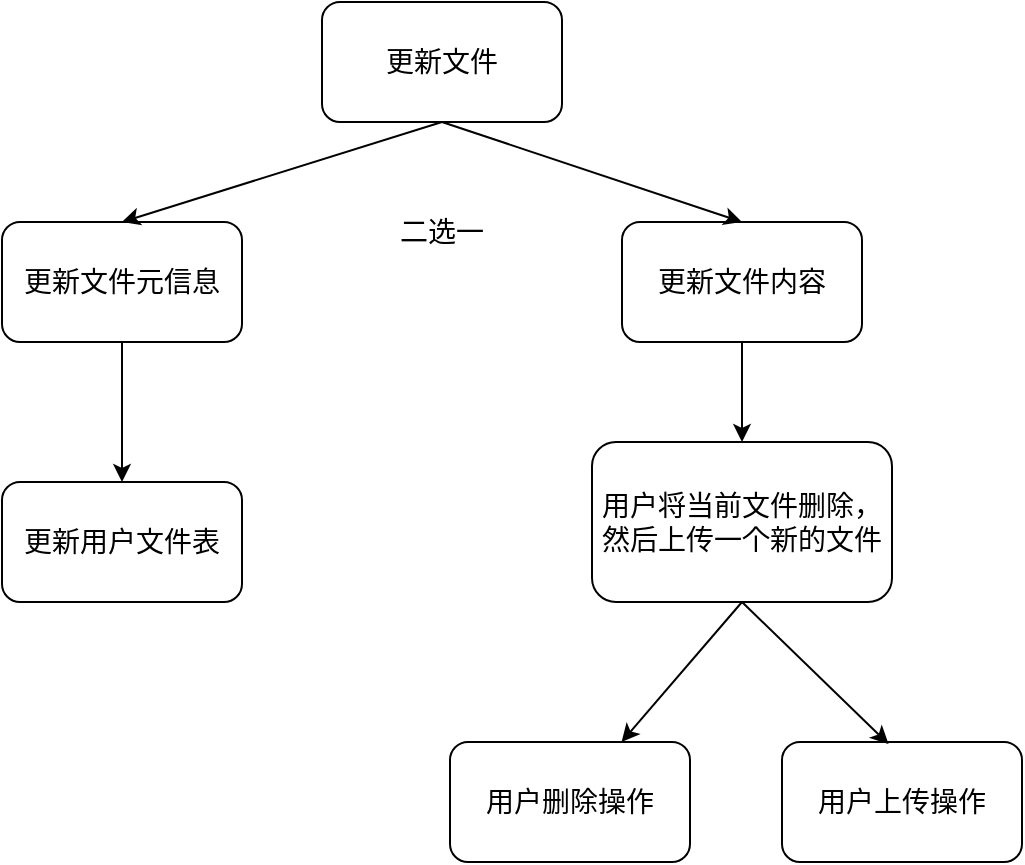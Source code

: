<mxfile version="20.2.3" type="device"><diagram id="-qmgAwaCeQRCSYD1LHNJ" name="第 1 页"><mxGraphModel dx="1102" dy="844" grid="1" gridSize="10" guides="1" tooltips="1" connect="1" arrows="1" fold="1" page="1" pageScale="1" pageWidth="827" pageHeight="1169" math="0" shadow="0"><root><mxCell id="0"/><mxCell id="1" parent="0"/><mxCell id="u_diHASfVjpjW0ZuljAe-1" value="&lt;font style=&quot;font-size: 14px;&quot;&gt;更新文件&lt;/font&gt;" style="rounded=1;whiteSpace=wrap;html=1;" vertex="1" parent="1"><mxGeometry x="290" y="80" width="120" height="60" as="geometry"/></mxCell><mxCell id="u_diHASfVjpjW0ZuljAe-2" value="更新文件元信息" style="rounded=1;whiteSpace=wrap;html=1;fontSize=14;" vertex="1" parent="1"><mxGeometry x="130" y="190" width="120" height="60" as="geometry"/></mxCell><mxCell id="u_diHASfVjpjW0ZuljAe-3" value="更新文件内容" style="rounded=1;whiteSpace=wrap;html=1;fontSize=14;" vertex="1" parent="1"><mxGeometry x="440" y="190" width="120" height="60" as="geometry"/></mxCell><mxCell id="u_diHASfVjpjW0ZuljAe-4" value="用户将当前文件删除，然后上传一个新的文件" style="rounded=1;whiteSpace=wrap;html=1;fontSize=14;" vertex="1" parent="1"><mxGeometry x="425" y="300" width="150" height="80" as="geometry"/></mxCell><mxCell id="u_diHASfVjpjW0ZuljAe-5" value="更新用户文件表" style="rounded=1;whiteSpace=wrap;html=1;fontSize=14;" vertex="1" parent="1"><mxGeometry x="130" y="320" width="120" height="60" as="geometry"/></mxCell><mxCell id="u_diHASfVjpjW0ZuljAe-6" value="用户删除操作" style="rounded=1;whiteSpace=wrap;html=1;fontSize=14;" vertex="1" parent="1"><mxGeometry x="354" y="450" width="120" height="60" as="geometry"/></mxCell><mxCell id="u_diHASfVjpjW0ZuljAe-7" value="用户上传操作" style="rounded=1;whiteSpace=wrap;html=1;fontSize=14;" vertex="1" parent="1"><mxGeometry x="520" y="450" width="120" height="60" as="geometry"/></mxCell><mxCell id="u_diHASfVjpjW0ZuljAe-8" value="" style="endArrow=classic;html=1;rounded=0;fontSize=14;exitX=0.5;exitY=1;exitDx=0;exitDy=0;entryX=0.5;entryY=0;entryDx=0;entryDy=0;" edge="1" parent="1" source="u_diHASfVjpjW0ZuljAe-1" target="u_diHASfVjpjW0ZuljAe-2"><mxGeometry width="50" height="50" relative="1" as="geometry"><mxPoint x="390" y="440" as="sourcePoint"/><mxPoint x="440" y="390" as="targetPoint"/></mxGeometry></mxCell><mxCell id="u_diHASfVjpjW0ZuljAe-9" value="" style="endArrow=classic;html=1;rounded=0;fontSize=14;exitX=0.5;exitY=1;exitDx=0;exitDy=0;entryX=0.5;entryY=0;entryDx=0;entryDy=0;" edge="1" parent="1" source="u_diHASfVjpjW0ZuljAe-2" target="u_diHASfVjpjW0ZuljAe-5"><mxGeometry width="50" height="50" relative="1" as="geometry"><mxPoint x="390" y="440" as="sourcePoint"/><mxPoint x="440" y="390" as="targetPoint"/></mxGeometry></mxCell><mxCell id="u_diHASfVjpjW0ZuljAe-10" value="" style="endArrow=classic;html=1;rounded=0;fontSize=14;exitX=0.5;exitY=1;exitDx=0;exitDy=0;entryX=0.5;entryY=0;entryDx=0;entryDy=0;" edge="1" parent="1" source="u_diHASfVjpjW0ZuljAe-1" target="u_diHASfVjpjW0ZuljAe-3"><mxGeometry width="50" height="50" relative="1" as="geometry"><mxPoint x="390" y="440" as="sourcePoint"/><mxPoint x="440" y="390" as="targetPoint"/></mxGeometry></mxCell><mxCell id="u_diHASfVjpjW0ZuljAe-11" value="" style="endArrow=classic;html=1;rounded=0;fontSize=14;" edge="1" parent="1" source="u_diHASfVjpjW0ZuljAe-3" target="u_diHASfVjpjW0ZuljAe-4"><mxGeometry width="50" height="50" relative="1" as="geometry"><mxPoint x="390" y="440" as="sourcePoint"/><mxPoint x="440" y="390" as="targetPoint"/></mxGeometry></mxCell><mxCell id="u_diHASfVjpjW0ZuljAe-12" value="" style="endArrow=classic;html=1;rounded=0;fontSize=14;exitX=0.5;exitY=1;exitDx=0;exitDy=0;" edge="1" parent="1" source="u_diHASfVjpjW0ZuljAe-4" target="u_diHASfVjpjW0ZuljAe-6"><mxGeometry width="50" height="50" relative="1" as="geometry"><mxPoint x="390" y="440" as="sourcePoint"/><mxPoint x="440" y="390" as="targetPoint"/></mxGeometry></mxCell><mxCell id="u_diHASfVjpjW0ZuljAe-13" value="" style="endArrow=classic;html=1;rounded=0;fontSize=14;exitX=0.5;exitY=1;exitDx=0;exitDy=0;entryX=0.444;entryY=0.017;entryDx=0;entryDy=0;entryPerimeter=0;" edge="1" parent="1" source="u_diHASfVjpjW0ZuljAe-4" target="u_diHASfVjpjW0ZuljAe-7"><mxGeometry width="50" height="50" relative="1" as="geometry"><mxPoint x="390" y="440" as="sourcePoint"/><mxPoint x="440" y="390" as="targetPoint"/></mxGeometry></mxCell><mxCell id="u_diHASfVjpjW0ZuljAe-14" value="二选一" style="text;html=1;strokeColor=none;fillColor=none;align=center;verticalAlign=middle;whiteSpace=wrap;rounded=0;fontSize=14;" vertex="1" parent="1"><mxGeometry x="320" y="180" width="60" height="30" as="geometry"/></mxCell></root></mxGraphModel></diagram></mxfile>